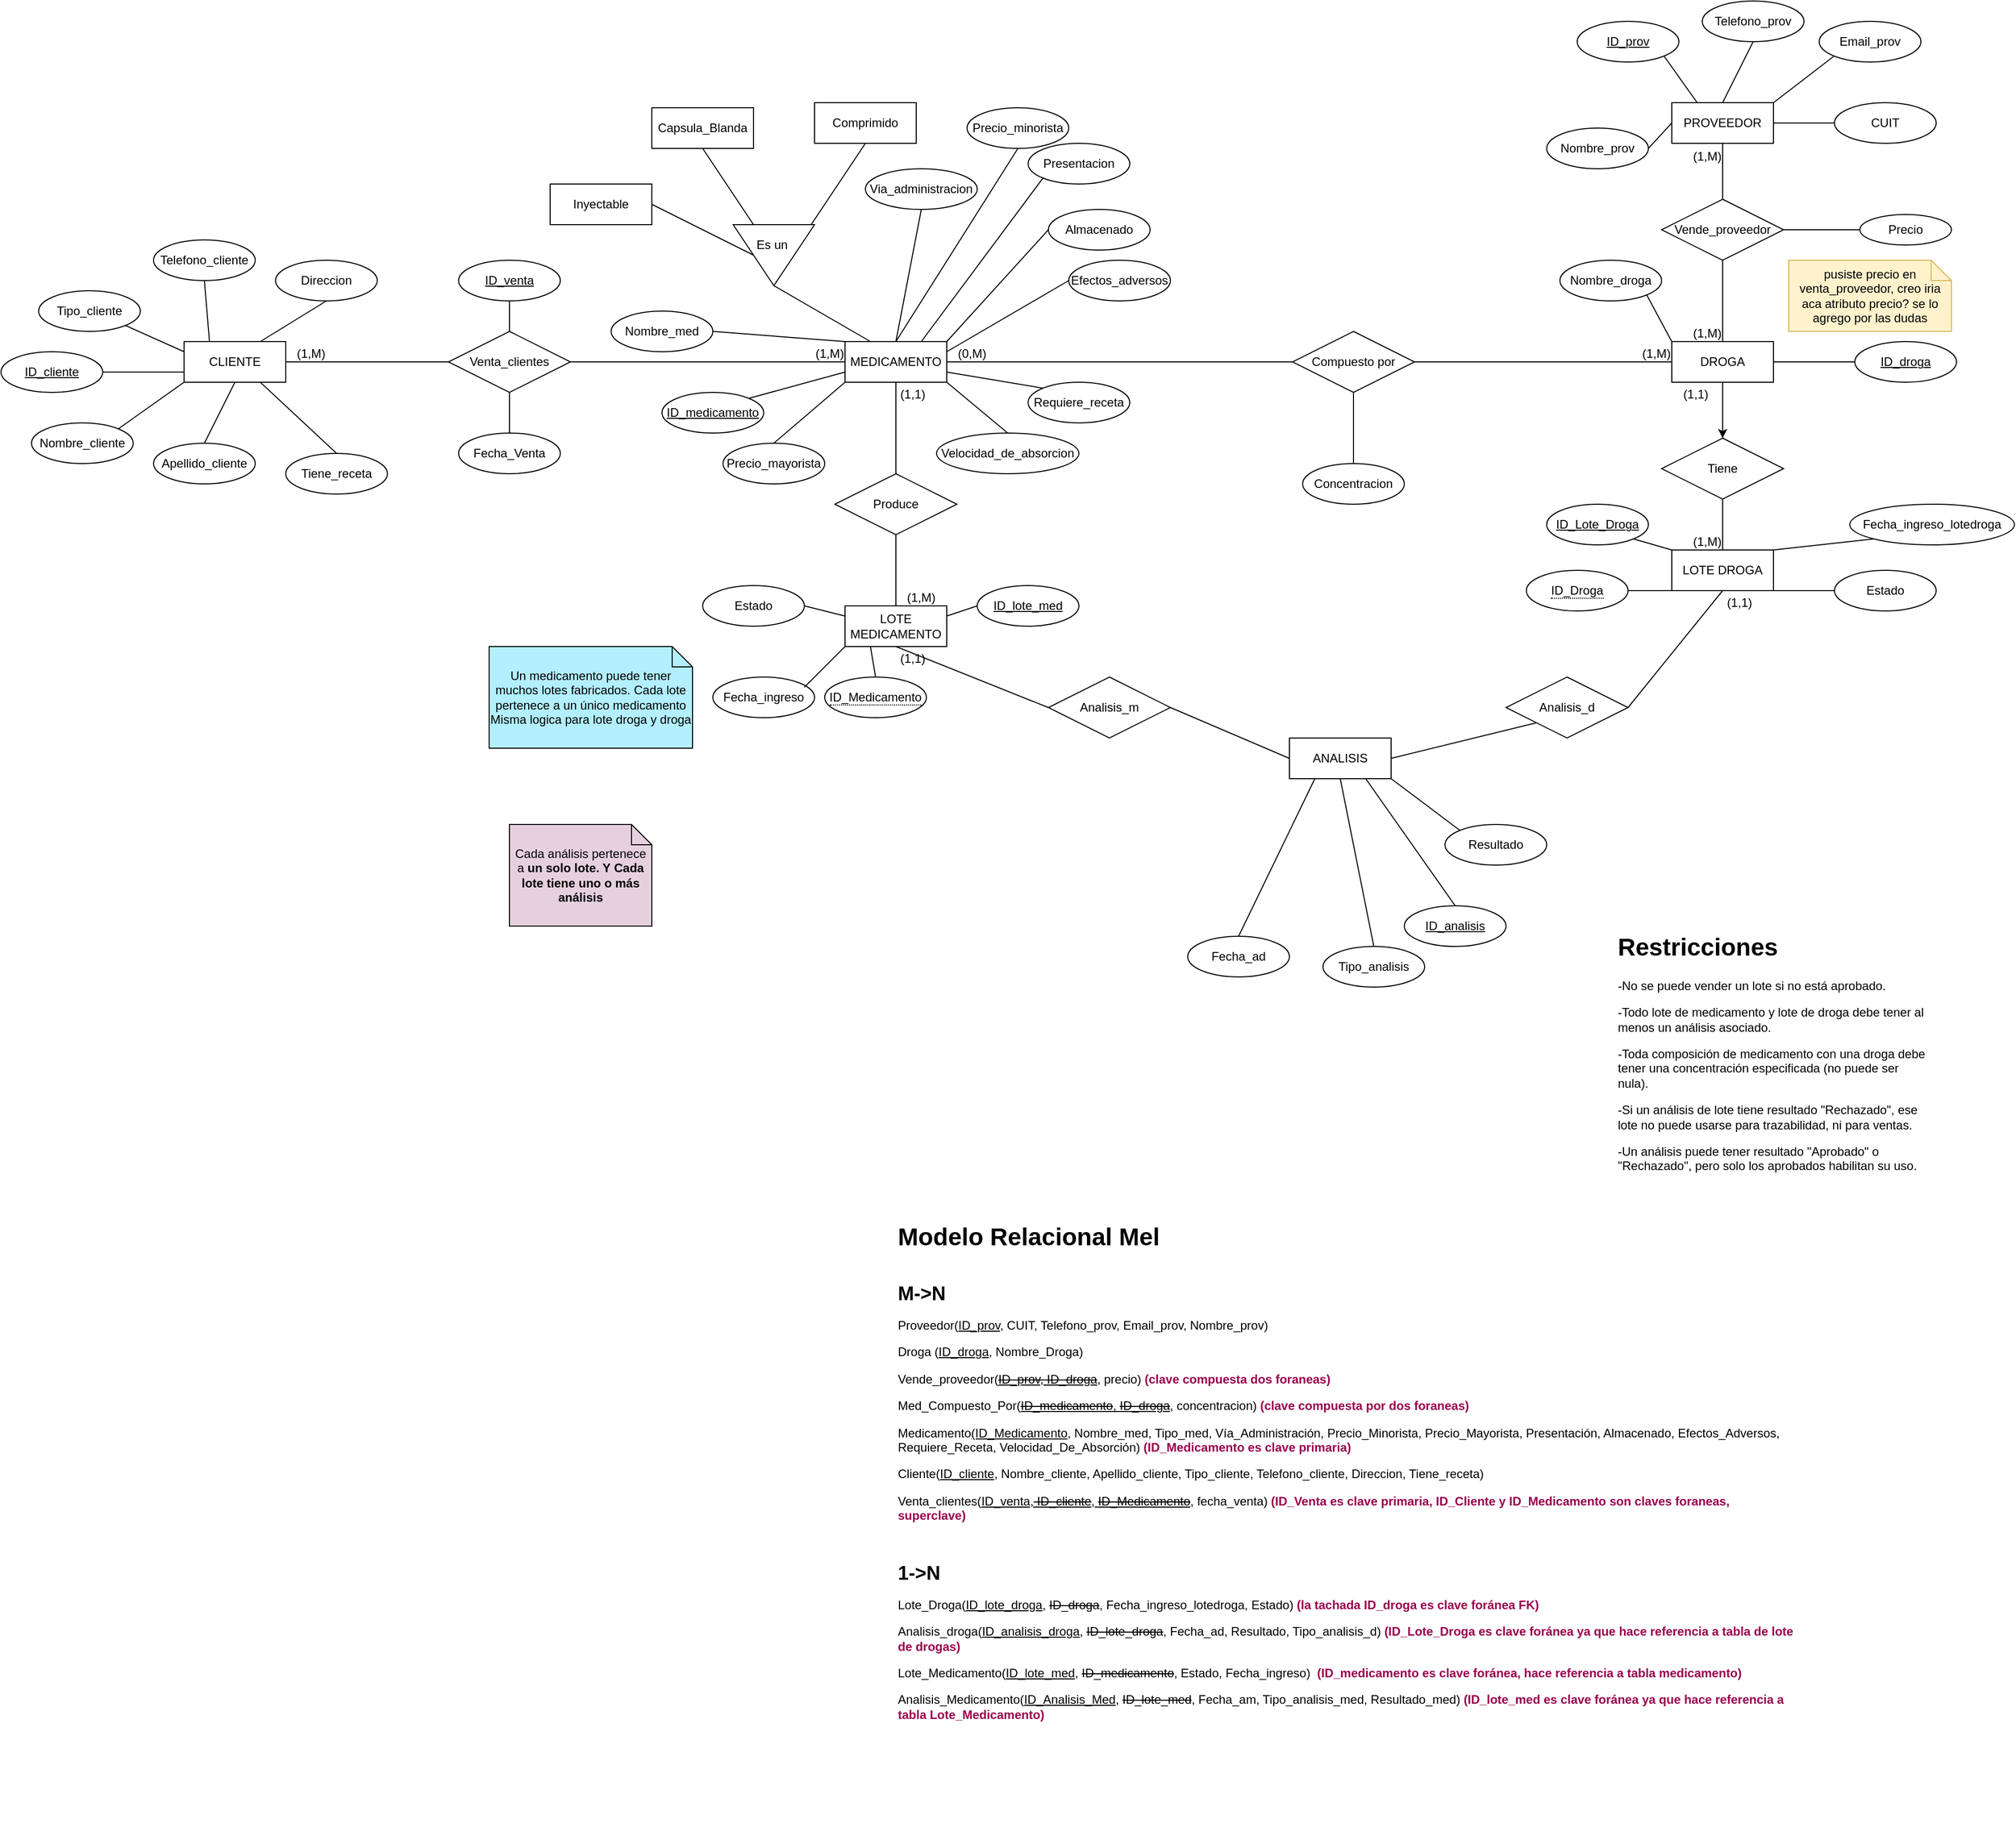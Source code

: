 <mxfile version="26.2.14">
  <diagram name="Página-1" id="_7hjYO3Eg4ipRepWvSzz">
    <mxGraphModel dx="1699" dy="1600" grid="1" gridSize="10" guides="1" tooltips="1" connect="1" arrows="1" fold="1" page="1" pageScale="1" pageWidth="827" pageHeight="1169" math="0" shadow="0">
      <root>
        <mxCell id="0" />
        <mxCell id="1" parent="0" />
        <mxCell id="qG-8T-zHR3JYp14bLmiY-1" value="MEDICAMENTO" style="whiteSpace=wrap;html=1;align=center;" parent="1" vertex="1">
          <mxGeometry x="290" y="140" width="100" height="40" as="geometry" />
        </mxCell>
        <mxCell id="qG-8T-zHR3JYp14bLmiY-2" value="Nombre_med" style="ellipse;whiteSpace=wrap;html=1;align=center;" parent="1" vertex="1">
          <mxGeometry x="60" y="110" width="100" height="40" as="geometry" />
        </mxCell>
        <mxCell id="qG-8T-zHR3JYp14bLmiY-3" value="ID_medicamento" style="ellipse;whiteSpace=wrap;html=1;align=center;fontStyle=4;" parent="1" vertex="1">
          <mxGeometry x="110" y="190" width="100" height="40" as="geometry" />
        </mxCell>
        <mxCell id="qG-8T-zHR3JYp14bLmiY-6" value="" style="endArrow=none;html=1;rounded=0;exitX=1;exitY=0.5;exitDx=0;exitDy=0;entryX=0;entryY=0;entryDx=0;entryDy=0;" parent="1" source="qG-8T-zHR3JYp14bLmiY-2" target="qG-8T-zHR3JYp14bLmiY-1" edge="1">
          <mxGeometry relative="1" as="geometry">
            <mxPoint x="330" y="220" as="sourcePoint" />
            <mxPoint x="490" y="220" as="targetPoint" />
          </mxGeometry>
        </mxCell>
        <mxCell id="qG-8T-zHR3JYp14bLmiY-7" value="" style="endArrow=none;html=1;rounded=0;exitX=1;exitY=0;exitDx=0;exitDy=0;entryX=0;entryY=0.75;entryDx=0;entryDy=0;" parent="1" source="qG-8T-zHR3JYp14bLmiY-3" target="qG-8T-zHR3JYp14bLmiY-1" edge="1">
          <mxGeometry relative="1" as="geometry">
            <mxPoint x="330" y="220" as="sourcePoint" />
            <mxPoint x="490" y="220" as="targetPoint" />
          </mxGeometry>
        </mxCell>
        <mxCell id="qG-8T-zHR3JYp14bLmiY-8" value="Via_administracion" style="ellipse;whiteSpace=wrap;html=1;align=center;" parent="1" vertex="1">
          <mxGeometry x="310" y="-30" width="110" height="40" as="geometry" />
        </mxCell>
        <mxCell id="qG-8T-zHR3JYp14bLmiY-9" value="" style="endArrow=none;html=1;rounded=0;exitX=0.5;exitY=1;exitDx=0;exitDy=0;entryX=0.5;entryY=0;entryDx=0;entryDy=0;" parent="1" source="qG-8T-zHR3JYp14bLmiY-8" target="qG-8T-zHR3JYp14bLmiY-1" edge="1">
          <mxGeometry relative="1" as="geometry">
            <mxPoint x="330" y="220" as="sourcePoint" />
            <mxPoint x="490" y="220" as="targetPoint" />
          </mxGeometry>
        </mxCell>
        <mxCell id="qG-8T-zHR3JYp14bLmiY-11" value="Precio_minorista" style="ellipse;whiteSpace=wrap;html=1;align=center;" parent="1" vertex="1">
          <mxGeometry x="410" y="-90" width="100" height="40" as="geometry" />
        </mxCell>
        <mxCell id="qG-8T-zHR3JYp14bLmiY-12" value="Precio_mayorista" style="ellipse;whiteSpace=wrap;html=1;align=center;" parent="1" vertex="1">
          <mxGeometry x="170" y="240" width="100" height="40" as="geometry" />
        </mxCell>
        <mxCell id="qG-8T-zHR3JYp14bLmiY-13" value="" style="endArrow=none;html=1;rounded=0;exitX=0.5;exitY=0;exitDx=0;exitDy=0;entryX=0;entryY=1;entryDx=0;entryDy=0;" parent="1" source="qG-8T-zHR3JYp14bLmiY-12" target="qG-8T-zHR3JYp14bLmiY-1" edge="1">
          <mxGeometry relative="1" as="geometry">
            <mxPoint x="330" y="220" as="sourcePoint" />
            <mxPoint x="490" y="220" as="targetPoint" />
          </mxGeometry>
        </mxCell>
        <mxCell id="qG-8T-zHR3JYp14bLmiY-14" value="Velocidad_de_absorcion" style="ellipse;whiteSpace=wrap;html=1;align=center;" parent="1" vertex="1">
          <mxGeometry x="380" y="230" width="140" height="40" as="geometry" />
        </mxCell>
        <mxCell id="qG-8T-zHR3JYp14bLmiY-15" value="" style="endArrow=none;html=1;rounded=0;exitX=1;exitY=1;exitDx=0;exitDy=0;entryX=0.5;entryY=0;entryDx=0;entryDy=0;" parent="1" source="qG-8T-zHR3JYp14bLmiY-1" target="qG-8T-zHR3JYp14bLmiY-14" edge="1">
          <mxGeometry relative="1" as="geometry">
            <mxPoint x="330" y="220" as="sourcePoint" />
            <mxPoint x="490" y="220" as="targetPoint" />
          </mxGeometry>
        </mxCell>
        <mxCell id="qG-8T-zHR3JYp14bLmiY-16" value="Requiere_receta" style="ellipse;whiteSpace=wrap;html=1;align=center;" parent="1" vertex="1">
          <mxGeometry x="470" y="180" width="100" height="40" as="geometry" />
        </mxCell>
        <mxCell id="qG-8T-zHR3JYp14bLmiY-17" value="" style="endArrow=none;html=1;rounded=0;exitX=0.5;exitY=1;exitDx=0;exitDy=0;entryX=0.5;entryY=0;entryDx=0;entryDy=0;" parent="1" source="qG-8T-zHR3JYp14bLmiY-11" target="qG-8T-zHR3JYp14bLmiY-1" edge="1">
          <mxGeometry relative="1" as="geometry">
            <mxPoint x="330" y="220" as="sourcePoint" />
            <mxPoint x="490" y="220" as="targetPoint" />
          </mxGeometry>
        </mxCell>
        <mxCell id="qG-8T-zHR3JYp14bLmiY-18" value="" style="endArrow=none;html=1;rounded=0;exitX=1;exitY=0.75;exitDx=0;exitDy=0;entryX=0;entryY=0;entryDx=0;entryDy=0;" parent="1" source="qG-8T-zHR3JYp14bLmiY-1" target="qG-8T-zHR3JYp14bLmiY-16" edge="1">
          <mxGeometry relative="1" as="geometry">
            <mxPoint x="330" y="220" as="sourcePoint" />
            <mxPoint x="490" y="220" as="targetPoint" />
          </mxGeometry>
        </mxCell>
        <mxCell id="qG-8T-zHR3JYp14bLmiY-19" value="Presentacion" style="ellipse;whiteSpace=wrap;html=1;align=center;" parent="1" vertex="1">
          <mxGeometry x="470" y="-55" width="100" height="40" as="geometry" />
        </mxCell>
        <mxCell id="qG-8T-zHR3JYp14bLmiY-20" value="Almacenado" style="ellipse;whiteSpace=wrap;html=1;align=center;" parent="1" vertex="1">
          <mxGeometry x="490" y="10" width="100" height="40" as="geometry" />
        </mxCell>
        <mxCell id="qG-8T-zHR3JYp14bLmiY-21" value="Efectos_adversos" style="ellipse;whiteSpace=wrap;html=1;align=center;" parent="1" vertex="1">
          <mxGeometry x="510" y="60" width="100" height="40" as="geometry" />
        </mxCell>
        <mxCell id="qG-8T-zHR3JYp14bLmiY-22" value="" style="endArrow=none;html=1;rounded=0;exitX=0.75;exitY=0;exitDx=0;exitDy=0;entryX=0;entryY=1;entryDx=0;entryDy=0;" parent="1" source="qG-8T-zHR3JYp14bLmiY-1" target="qG-8T-zHR3JYp14bLmiY-19" edge="1">
          <mxGeometry relative="1" as="geometry">
            <mxPoint x="330" y="220" as="sourcePoint" />
            <mxPoint x="490" y="220" as="targetPoint" />
          </mxGeometry>
        </mxCell>
        <mxCell id="qG-8T-zHR3JYp14bLmiY-23" value="" style="endArrow=none;html=1;rounded=0;exitX=1;exitY=0;exitDx=0;exitDy=0;entryX=0;entryY=0.5;entryDx=0;entryDy=0;" parent="1" source="qG-8T-zHR3JYp14bLmiY-1" target="qG-8T-zHR3JYp14bLmiY-20" edge="1">
          <mxGeometry relative="1" as="geometry">
            <mxPoint x="330" y="220" as="sourcePoint" />
            <mxPoint x="490" y="220" as="targetPoint" />
          </mxGeometry>
        </mxCell>
        <mxCell id="qG-8T-zHR3JYp14bLmiY-24" value="" style="endArrow=none;html=1;rounded=0;entryX=0;entryY=0.5;entryDx=0;entryDy=0;exitX=1;exitY=0.25;exitDx=0;exitDy=0;" parent="1" source="qG-8T-zHR3JYp14bLmiY-1" target="qG-8T-zHR3JYp14bLmiY-21" edge="1">
          <mxGeometry relative="1" as="geometry">
            <mxPoint x="400" y="150" as="sourcePoint" />
            <mxPoint x="490" y="220" as="targetPoint" />
          </mxGeometry>
        </mxCell>
        <mxCell id="nV-EVM0h0ufY6XWzIWm7-6" value="" style="edgeStyle=orthogonalEdgeStyle;rounded=0;orthogonalLoop=1;jettySize=auto;html=1;" parent="1" source="qG-8T-zHR3JYp14bLmiY-25" target="hQHhv29obX2Jll2vHx8n-9" edge="1">
          <mxGeometry relative="1" as="geometry" />
        </mxCell>
        <mxCell id="qG-8T-zHR3JYp14bLmiY-25" value="DROGA" style="whiteSpace=wrap;html=1;align=center;" parent="1" vertex="1">
          <mxGeometry x="1103" y="140" width="100" height="40" as="geometry" />
        </mxCell>
        <mxCell id="qG-8T-zHR3JYp14bLmiY-26" value="ID_droga" style="ellipse;whiteSpace=wrap;html=1;align=center;fontStyle=4;" parent="1" vertex="1">
          <mxGeometry x="1283" y="140" width="100" height="40" as="geometry" />
        </mxCell>
        <mxCell id="qG-8T-zHR3JYp14bLmiY-27" value="" style="endArrow=none;html=1;rounded=0;exitX=0;exitY=0.5;exitDx=0;exitDy=0;entryX=1;entryY=0.5;entryDx=0;entryDy=0;" parent="1" source="qG-8T-zHR3JYp14bLmiY-26" target="qG-8T-zHR3JYp14bLmiY-25" edge="1">
          <mxGeometry relative="1" as="geometry">
            <mxPoint x="943" y="225" as="sourcePoint" />
            <mxPoint x="1103" y="225" as="targetPoint" />
          </mxGeometry>
        </mxCell>
        <mxCell id="qG-8T-zHR3JYp14bLmiY-28" value="Nombre_droga" style="ellipse;whiteSpace=wrap;html=1;align=center;" parent="1" vertex="1">
          <mxGeometry x="993" y="60" width="100" height="40" as="geometry" />
        </mxCell>
        <mxCell id="qG-8T-zHR3JYp14bLmiY-29" value="" style="endArrow=none;html=1;rounded=0;exitX=1;exitY=1;exitDx=0;exitDy=0;entryX=0;entryY=0;entryDx=0;entryDy=0;" parent="1" source="qG-8T-zHR3JYp14bLmiY-28" target="qG-8T-zHR3JYp14bLmiY-25" edge="1">
          <mxGeometry relative="1" as="geometry">
            <mxPoint x="943" y="225" as="sourcePoint" />
            <mxPoint x="1103" y="225" as="targetPoint" />
          </mxGeometry>
        </mxCell>
        <mxCell id="qG-8T-zHR3JYp14bLmiY-37" value="LOTE DROGA" style="whiteSpace=wrap;html=1;align=center;" parent="1" vertex="1">
          <mxGeometry x="1103" y="345" width="100" height="40" as="geometry" />
        </mxCell>
        <mxCell id="qG-8T-zHR3JYp14bLmiY-38" value="ID_Lote_Droga" style="ellipse;whiteSpace=wrap;html=1;align=center;fontStyle=4;" parent="1" vertex="1">
          <mxGeometry x="980" y="300" width="100" height="40" as="geometry" />
        </mxCell>
        <mxCell id="qG-8T-zHR3JYp14bLmiY-40" value="Estado" style="ellipse;whiteSpace=wrap;html=1;align=center;" parent="1" vertex="1">
          <mxGeometry x="1263" y="365" width="100" height="40" as="geometry" />
        </mxCell>
        <mxCell id="qG-8T-zHR3JYp14bLmiY-41" value="Fecha_ingreso_lotedroga" style="ellipse;whiteSpace=wrap;html=1;align=center;" parent="1" vertex="1">
          <mxGeometry x="1278" y="300" width="162" height="40" as="geometry" />
        </mxCell>
        <mxCell id="qG-8T-zHR3JYp14bLmiY-42" value="" style="endArrow=none;html=1;rounded=0;exitX=0;exitY=0.5;exitDx=0;exitDy=0;entryX=1;entryY=1;entryDx=0;entryDy=0;" parent="1" source="qG-8T-zHR3JYp14bLmiY-40" target="qG-8T-zHR3JYp14bLmiY-37" edge="1">
          <mxGeometry relative="1" as="geometry">
            <mxPoint x="943" y="325" as="sourcePoint" />
            <mxPoint x="1210" y="370" as="targetPoint" />
          </mxGeometry>
        </mxCell>
        <mxCell id="qG-8T-zHR3JYp14bLmiY-43" value="" style="endArrow=none;html=1;rounded=0;exitX=1;exitY=0.5;exitDx=0;exitDy=0;entryX=0;entryY=1;entryDx=0;entryDy=0;" parent="1" target="qG-8T-zHR3JYp14bLmiY-37" edge="1">
          <mxGeometry relative="1" as="geometry">
            <mxPoint x="1060" y="385" as="sourcePoint" />
            <mxPoint x="1040" y="360" as="targetPoint" />
          </mxGeometry>
        </mxCell>
        <mxCell id="qG-8T-zHR3JYp14bLmiY-44" value="" style="endArrow=none;html=1;rounded=0;exitX=1;exitY=1;exitDx=0;exitDy=0;entryX=0;entryY=0;entryDx=0;entryDy=0;" parent="1" source="qG-8T-zHR3JYp14bLmiY-38" target="qG-8T-zHR3JYp14bLmiY-37" edge="1">
          <mxGeometry relative="1" as="geometry">
            <mxPoint x="943" y="325" as="sourcePoint" />
            <mxPoint x="1103" y="325" as="targetPoint" />
          </mxGeometry>
        </mxCell>
        <mxCell id="qG-8T-zHR3JYp14bLmiY-45" value="" style="endArrow=none;html=1;rounded=0;exitX=0;exitY=1;exitDx=0;exitDy=0;entryX=1;entryY=0;entryDx=0;entryDy=0;" parent="1" source="qG-8T-zHR3JYp14bLmiY-41" target="qG-8T-zHR3JYp14bLmiY-37" edge="1">
          <mxGeometry relative="1" as="geometry">
            <mxPoint x="943" y="325" as="sourcePoint" />
            <mxPoint x="1103" y="325" as="targetPoint" />
          </mxGeometry>
        </mxCell>
        <mxCell id="qG-8T-zHR3JYp14bLmiY-47" value="Resultado" style="ellipse;whiteSpace=wrap;html=1;align=center;" parent="1" vertex="1">
          <mxGeometry x="880" y="615" width="100" height="40" as="geometry" />
        </mxCell>
        <mxCell id="hQHhv29obX2Jll2vHx8n-2" value="" style="endArrow=none;html=1;rounded=0;exitX=0;exitY=0;exitDx=0;exitDy=0;entryX=1;entryY=1;entryDx=0;entryDy=0;" parent="1" source="qG-8T-zHR3JYp14bLmiY-47" target="zYYeMn6qNPkKF0j6XICj-9" edge="1">
          <mxGeometry relative="1" as="geometry">
            <mxPoint x="723" y="425" as="sourcePoint" />
            <mxPoint x="883" y="425" as="targetPoint" />
          </mxGeometry>
        </mxCell>
        <mxCell id="hQHhv29obX2Jll2vHx8n-3" value="Compuesto por" style="shape=rhombus;perimeter=rhombusPerimeter;whiteSpace=wrap;html=1;align=center;" parent="1" vertex="1">
          <mxGeometry x="730" y="130" width="120" height="60" as="geometry" />
        </mxCell>
        <mxCell id="hQHhv29obX2Jll2vHx8n-4" value="" style="endArrow=none;html=1;rounded=0;entryX=1;entryY=0.5;entryDx=0;entryDy=0;exitX=0;exitY=0.5;exitDx=0;exitDy=0;" parent="1" source="hQHhv29obX2Jll2vHx8n-3" target="qG-8T-zHR3JYp14bLmiY-1" edge="1">
          <mxGeometry relative="1" as="geometry">
            <mxPoint x="730" y="130" as="sourcePoint" />
            <mxPoint x="890" y="130" as="targetPoint" />
          </mxGeometry>
        </mxCell>
        <mxCell id="hQHhv29obX2Jll2vHx8n-5" value="(0,M)" style="resizable=0;html=1;whiteSpace=wrap;align=right;verticalAlign=bottom;" parent="hQHhv29obX2Jll2vHx8n-4" connectable="0" vertex="1">
          <mxGeometry x="1" relative="1" as="geometry">
            <mxPoint x="40" as="offset" />
          </mxGeometry>
        </mxCell>
        <mxCell id="hQHhv29obX2Jll2vHx8n-7" value="" style="endArrow=none;html=1;rounded=0;entryX=0;entryY=0.5;entryDx=0;entryDy=0;exitX=1;exitY=0.5;exitDx=0;exitDy=0;" parent="1" source="hQHhv29obX2Jll2vHx8n-3" target="qG-8T-zHR3JYp14bLmiY-25" edge="1">
          <mxGeometry relative="1" as="geometry">
            <mxPoint x="600" y="140" as="sourcePoint" />
            <mxPoint x="760" y="140" as="targetPoint" />
          </mxGeometry>
        </mxCell>
        <mxCell id="hQHhv29obX2Jll2vHx8n-8" value="(1,M)" style="resizable=0;html=1;whiteSpace=wrap;align=right;verticalAlign=bottom;" parent="hQHhv29obX2Jll2vHx8n-7" connectable="0" vertex="1">
          <mxGeometry x="1" relative="1" as="geometry">
            <mxPoint as="offset" />
          </mxGeometry>
        </mxCell>
        <mxCell id="hQHhv29obX2Jll2vHx8n-9" value="Tiene" style="shape=rhombus;perimeter=rhombusPerimeter;whiteSpace=wrap;html=1;align=center;" parent="1" vertex="1">
          <mxGeometry x="1093" y="235" width="120" height="60" as="geometry" />
        </mxCell>
        <mxCell id="hQHhv29obX2Jll2vHx8n-10" value="Produce" style="shape=rhombus;perimeter=rhombusPerimeter;whiteSpace=wrap;html=1;align=center;" parent="1" vertex="1">
          <mxGeometry x="280" y="270" width="120" height="60" as="geometry" />
        </mxCell>
        <mxCell id="hQHhv29obX2Jll2vHx8n-11" value="LOTE MEDICAMENTO" style="whiteSpace=wrap;html=1;align=center;" parent="1" vertex="1">
          <mxGeometry x="290" y="400" width="100" height="40" as="geometry" />
        </mxCell>
        <mxCell id="hQHhv29obX2Jll2vHx8n-12" value="" style="endArrow=none;html=1;rounded=0;entryX=0.5;entryY=0;entryDx=0;entryDy=0;exitX=0.5;exitY=1;exitDx=0;exitDy=0;" parent="1" source="hQHhv29obX2Jll2vHx8n-9" target="qG-8T-zHR3JYp14bLmiY-37" edge="1">
          <mxGeometry relative="1" as="geometry">
            <mxPoint x="683" y="355" as="sourcePoint" />
            <mxPoint x="843" y="355" as="targetPoint" />
          </mxGeometry>
        </mxCell>
        <mxCell id="hQHhv29obX2Jll2vHx8n-13" value="(1,M)" style="resizable=0;html=1;whiteSpace=wrap;align=right;verticalAlign=bottom;" parent="hQHhv29obX2Jll2vHx8n-12" connectable="0" vertex="1">
          <mxGeometry x="1" relative="1" as="geometry" />
        </mxCell>
        <mxCell id="hQHhv29obX2Jll2vHx8n-14" value="" style="endArrow=none;html=1;rounded=0;entryX=0.5;entryY=1;entryDx=0;entryDy=0;exitX=0.5;exitY=0;exitDx=0;exitDy=0;" parent="1" source="hQHhv29obX2Jll2vHx8n-9" target="qG-8T-zHR3JYp14bLmiY-25" edge="1">
          <mxGeometry relative="1" as="geometry">
            <mxPoint x="683" y="355" as="sourcePoint" />
            <mxPoint x="843" y="355" as="targetPoint" />
          </mxGeometry>
        </mxCell>
        <mxCell id="hQHhv29obX2Jll2vHx8n-15" value="(1,1)" style="resizable=0;html=1;whiteSpace=wrap;align=right;verticalAlign=bottom;" parent="hQHhv29obX2Jll2vHx8n-14" connectable="0" vertex="1">
          <mxGeometry x="1" relative="1" as="geometry">
            <mxPoint x="-13" y="20" as="offset" />
          </mxGeometry>
        </mxCell>
        <mxCell id="hQHhv29obX2Jll2vHx8n-17" value="" style="endArrow=none;html=1;rounded=0;exitX=0.5;exitY=0;exitDx=0;exitDy=0;entryX=0.5;entryY=1;entryDx=0;entryDy=0;" parent="1" source="hQHhv29obX2Jll2vHx8n-10" target="qG-8T-zHR3JYp14bLmiY-1" edge="1">
          <mxGeometry relative="1" as="geometry">
            <mxPoint x="270" y="180" as="sourcePoint" />
            <mxPoint x="340" y="200" as="targetPoint" />
          </mxGeometry>
        </mxCell>
        <mxCell id="hQHhv29obX2Jll2vHx8n-21" value="" style="endArrow=none;html=1;rounded=0;entryX=0.5;entryY=0;entryDx=0;entryDy=0;exitX=0.5;exitY=1;exitDx=0;exitDy=0;" parent="1" source="hQHhv29obX2Jll2vHx8n-10" target="hQHhv29obX2Jll2vHx8n-11" edge="1">
          <mxGeometry relative="1" as="geometry">
            <mxPoint x="270" y="370" as="sourcePoint" />
            <mxPoint x="430" y="370" as="targetPoint" />
          </mxGeometry>
        </mxCell>
        <mxCell id="hQHhv29obX2Jll2vHx8n-24" value="" style="endArrow=none;html=1;rounded=0;entryX=1;entryY=0.5;entryDx=0;entryDy=0;exitX=0.5;exitY=1;exitDx=0;exitDy=0;" parent="1" source="qG-8T-zHR3JYp14bLmiY-37" target="zYYeMn6qNPkKF0j6XICj-15" edge="1">
          <mxGeometry relative="1" as="geometry">
            <mxPoint x="1153" y="485" as="sourcePoint" />
            <mxPoint x="1193" y="545" as="targetPoint" />
          </mxGeometry>
        </mxCell>
        <mxCell id="hQHhv29obX2Jll2vHx8n-33" value="" style="endArrow=none;html=1;rounded=0;entryX=0.5;entryY=1;entryDx=0;entryDy=0;exitX=0;exitY=0.5;exitDx=0;exitDy=0;" parent="1" source="zYYeMn6qNPkKF0j6XICj-13" target="hQHhv29obX2Jll2vHx8n-11" edge="1">
          <mxGeometry relative="1" as="geometry">
            <mxPoint x="340" y="420" as="sourcePoint" />
            <mxPoint x="570" y="460" as="targetPoint" />
          </mxGeometry>
        </mxCell>
        <mxCell id="hQHhv29obX2Jll2vHx8n-46" value="Fecha_ad" style="ellipse;whiteSpace=wrap;html=1;align=center;" parent="1" vertex="1">
          <mxGeometry x="627" y="725" width="100" height="40" as="geometry" />
        </mxCell>
        <mxCell id="hQHhv29obX2Jll2vHx8n-47" value="Tipo_analisis" style="ellipse;whiteSpace=wrap;html=1;align=center;" parent="1" vertex="1">
          <mxGeometry x="760" y="735" width="100" height="40" as="geometry" />
        </mxCell>
        <mxCell id="hQHhv29obX2Jll2vHx8n-48" value="" style="endArrow=none;html=1;rounded=0;exitX=0.5;exitY=0;exitDx=0;exitDy=0;entryX=0.25;entryY=1;entryDx=0;entryDy=0;" parent="1" source="hQHhv29obX2Jll2vHx8n-46" target="zYYeMn6qNPkKF0j6XICj-9" edge="1">
          <mxGeometry relative="1" as="geometry">
            <mxPoint x="803" y="475" as="sourcePoint" />
            <mxPoint x="963" y="475" as="targetPoint" />
          </mxGeometry>
        </mxCell>
        <mxCell id="hQHhv29obX2Jll2vHx8n-49" value="" style="endArrow=none;html=1;rounded=0;entryX=0.5;entryY=0;entryDx=0;entryDy=0;exitX=0.5;exitY=1;exitDx=0;exitDy=0;" parent="1" source="zYYeMn6qNPkKF0j6XICj-9" target="hQHhv29obX2Jll2vHx8n-47" edge="1">
          <mxGeometry relative="1" as="geometry">
            <mxPoint x="803" y="475" as="sourcePoint" />
            <mxPoint x="963" y="475" as="targetPoint" />
          </mxGeometry>
        </mxCell>
        <mxCell id="hQHhv29obX2Jll2vHx8n-51" value="Un medicamento puede tener muchos lotes fabricados. Cada lote pertenece a un único medicamento&lt;div&gt;Misma logica para lote droga y droga&lt;/div&gt;" style="shape=note;size=20;whiteSpace=wrap;html=1;fillColor=#B2EFFF;" parent="1" vertex="1">
          <mxGeometry x="-60" y="440" width="200" height="100" as="geometry" />
        </mxCell>
        <mxCell id="hQHhv29obX2Jll2vHx8n-52" value="Cada análisis pertenece a &lt;strong data-end=&quot;1335&quot; data-start=&quot;1319&quot;&gt;un solo lote. Y&amp;nbsp;Cada lote tiene uno o más análisis&lt;/strong&gt;" style="shape=note;size=20;whiteSpace=wrap;html=1;fillColor=#E6D0DE;" parent="1" vertex="1">
          <mxGeometry x="-40" y="615" width="140" height="100" as="geometry" />
        </mxCell>
        <mxCell id="hQHhv29obX2Jll2vHx8n-53" value="Concentracion" style="ellipse;whiteSpace=wrap;html=1;align=center;" parent="1" vertex="1">
          <mxGeometry x="740" y="260" width="100" height="40" as="geometry" />
        </mxCell>
        <mxCell id="hQHhv29obX2Jll2vHx8n-54" value="" style="endArrow=none;html=1;rounded=0;exitX=0.5;exitY=1;exitDx=0;exitDy=0;entryX=0.5;entryY=0;entryDx=0;entryDy=0;" parent="1" source="hQHhv29obX2Jll2vHx8n-3" target="hQHhv29obX2Jll2vHx8n-53" edge="1">
          <mxGeometry relative="1" as="geometry">
            <mxPoint x="570" y="100" as="sourcePoint" />
            <mxPoint x="730" y="100" as="targetPoint" />
          </mxGeometry>
        </mxCell>
        <mxCell id="hQHhv29obX2Jll2vHx8n-55" value="ID_analisis" style="ellipse;whiteSpace=wrap;html=1;align=center;fontStyle=4;" parent="1" vertex="1">
          <mxGeometry x="840" y="695" width="100" height="40" as="geometry" />
        </mxCell>
        <mxCell id="hQHhv29obX2Jll2vHx8n-56" value="" style="endArrow=none;html=1;rounded=0;exitX=0.5;exitY=0;exitDx=0;exitDy=0;entryX=0.75;entryY=1;entryDx=0;entryDy=0;" parent="1" source="hQHhv29obX2Jll2vHx8n-55" target="zYYeMn6qNPkKF0j6XICj-9" edge="1">
          <mxGeometry relative="1" as="geometry">
            <mxPoint x="803" y="475" as="sourcePoint" />
            <mxPoint x="963" y="475" as="targetPoint" />
          </mxGeometry>
        </mxCell>
        <mxCell id="hQHhv29obX2Jll2vHx8n-65" value="&lt;h1 style=&quot;margin-top: 0px;&quot;&gt;Restricciones&lt;/h1&gt;&lt;p&gt;-No se puede vender un lote si no está aprobado.&lt;/p&gt;&lt;p&gt;-Todo lote de medicamento y lote de droga debe tener al menos un análisis asociado.&lt;/p&gt;&lt;p&gt;-Toda composición de medicamento con una droga debe tener una concentración especificada (no puede ser nula).&lt;/p&gt;&lt;p&gt;-Si un análisis de lote tiene resultado &quot;Rechazado&quot;, ese lote no puede usarse para trazabilidad, ni para ventas.&lt;/p&gt;&lt;p&gt;-Un análisis puede tener resultado &quot;Aprobado&quot; o &quot;Rechazado&quot;, pero solo los aprobados habilitan su uso.&lt;/p&gt;" style="text;html=1;whiteSpace=wrap;overflow=hidden;rounded=0;" parent="1" vertex="1">
          <mxGeometry x="1048" y="715" width="310" height="240" as="geometry" />
        </mxCell>
        <mxCell id="_4_q6WIBSaUZ8HBPJDtG-1" value="PROVEEDOR" style="whiteSpace=wrap;html=1;align=center;" parent="1" vertex="1">
          <mxGeometry x="1103" y="-95" width="100" height="40" as="geometry" />
        </mxCell>
        <mxCell id="_4_q6WIBSaUZ8HBPJDtG-2" style="edgeStyle=orthogonalEdgeStyle;rounded=0;orthogonalLoop=1;jettySize=auto;html=1;exitX=0.5;exitY=1;exitDx=0;exitDy=0;" parent="1" source="qG-8T-zHR3JYp14bLmiY-28" target="qG-8T-zHR3JYp14bLmiY-28" edge="1">
          <mxGeometry relative="1" as="geometry" />
        </mxCell>
        <mxCell id="_4_q6WIBSaUZ8HBPJDtG-3" value="Vende_proveedor" style="shape=rhombus;perimeter=rhombusPerimeter;whiteSpace=wrap;html=1;align=center;" parent="1" vertex="1">
          <mxGeometry x="1093" width="120" height="60" as="geometry" />
        </mxCell>
        <mxCell id="_4_q6WIBSaUZ8HBPJDtG-4" value="" style="endArrow=none;html=1;rounded=0;entryX=0.5;entryY=1;entryDx=0;entryDy=0;exitX=0.5;exitY=0;exitDx=0;exitDy=0;" parent="1" source="_4_q6WIBSaUZ8HBPJDtG-3" target="_4_q6WIBSaUZ8HBPJDtG-1" edge="1">
          <mxGeometry relative="1" as="geometry">
            <mxPoint x="773" y="175" as="sourcePoint" />
            <mxPoint x="933" y="175" as="targetPoint" />
          </mxGeometry>
        </mxCell>
        <mxCell id="_4_q6WIBSaUZ8HBPJDtG-5" value="(1,M)" style="resizable=0;html=1;whiteSpace=wrap;align=right;verticalAlign=bottom;" parent="_4_q6WIBSaUZ8HBPJDtG-4" connectable="0" vertex="1">
          <mxGeometry x="1" relative="1" as="geometry">
            <mxPoint y="21" as="offset" />
          </mxGeometry>
        </mxCell>
        <mxCell id="_4_q6WIBSaUZ8HBPJDtG-6" value="" style="endArrow=none;html=1;rounded=0;entryX=0.5;entryY=0;entryDx=0;entryDy=0;exitX=0.5;exitY=1;exitDx=0;exitDy=0;" parent="1" source="_4_q6WIBSaUZ8HBPJDtG-3" target="qG-8T-zHR3JYp14bLmiY-25" edge="1">
          <mxGeometry relative="1" as="geometry">
            <mxPoint x="803" y="145" as="sourcePoint" />
            <mxPoint x="963" y="145" as="targetPoint" />
          </mxGeometry>
        </mxCell>
        <mxCell id="_4_q6WIBSaUZ8HBPJDtG-7" value="(1,M)" style="resizable=0;html=1;whiteSpace=wrap;align=right;verticalAlign=bottom;" parent="_4_q6WIBSaUZ8HBPJDtG-6" connectable="0" vertex="1">
          <mxGeometry x="1" relative="1" as="geometry" />
        </mxCell>
        <mxCell id="_4_q6WIBSaUZ8HBPJDtG-9" value="Nombre_prov" style="ellipse;whiteSpace=wrap;html=1;align=center;" parent="1" vertex="1">
          <mxGeometry x="980" y="-70" width="100" height="40" as="geometry" />
        </mxCell>
        <mxCell id="_4_q6WIBSaUZ8HBPJDtG-10" value="ID_prov" style="ellipse;whiteSpace=wrap;html=1;align=center;fontStyle=4;" parent="1" vertex="1">
          <mxGeometry x="1010" y="-175" width="100" height="40" as="geometry" />
        </mxCell>
        <mxCell id="_4_q6WIBSaUZ8HBPJDtG-11" value="Telefono_prov" style="ellipse;whiteSpace=wrap;html=1;align=center;" parent="1" vertex="1">
          <mxGeometry x="1133" y="-195" width="100" height="40" as="geometry" />
        </mxCell>
        <mxCell id="_4_q6WIBSaUZ8HBPJDtG-12" value="Email_prov" style="ellipse;whiteSpace=wrap;html=1;align=center;" parent="1" vertex="1">
          <mxGeometry x="1248" y="-175" width="100" height="40" as="geometry" />
        </mxCell>
        <mxCell id="_4_q6WIBSaUZ8HBPJDtG-14" value="" style="endArrow=none;html=1;rounded=0;exitX=1;exitY=0.5;exitDx=0;exitDy=0;entryX=0;entryY=0.5;entryDx=0;entryDy=0;" parent="1" source="_4_q6WIBSaUZ8HBPJDtG-9" target="_4_q6WIBSaUZ8HBPJDtG-1" edge="1">
          <mxGeometry relative="1" as="geometry">
            <mxPoint x="803" y="25" as="sourcePoint" />
            <mxPoint x="963" y="25" as="targetPoint" />
          </mxGeometry>
        </mxCell>
        <mxCell id="_4_q6WIBSaUZ8HBPJDtG-17" value="" style="endArrow=none;html=1;rounded=0;exitX=1;exitY=1;exitDx=0;exitDy=0;entryX=0.25;entryY=0;entryDx=0;entryDy=0;" parent="1" source="_4_q6WIBSaUZ8HBPJDtG-10" target="_4_q6WIBSaUZ8HBPJDtG-1" edge="1">
          <mxGeometry relative="1" as="geometry">
            <mxPoint x="863" y="-15" as="sourcePoint" />
            <mxPoint x="1023" y="-15" as="targetPoint" />
          </mxGeometry>
        </mxCell>
        <mxCell id="_4_q6WIBSaUZ8HBPJDtG-18" value="" style="endArrow=none;html=1;rounded=0;exitX=0.5;exitY=1;exitDx=0;exitDy=0;entryX=0.5;entryY=0;entryDx=0;entryDy=0;" parent="1" source="_4_q6WIBSaUZ8HBPJDtG-11" target="_4_q6WIBSaUZ8HBPJDtG-1" edge="1">
          <mxGeometry relative="1" as="geometry">
            <mxPoint x="863" y="-15" as="sourcePoint" />
            <mxPoint x="1023" y="-15" as="targetPoint" />
          </mxGeometry>
        </mxCell>
        <mxCell id="_4_q6WIBSaUZ8HBPJDtG-19" value="" style="endArrow=none;html=1;rounded=0;entryX=0;entryY=1;entryDx=0;entryDy=0;exitX=1;exitY=0;exitDx=0;exitDy=0;" parent="1" source="_4_q6WIBSaUZ8HBPJDtG-1" target="_4_q6WIBSaUZ8HBPJDtG-12" edge="1">
          <mxGeometry relative="1" as="geometry">
            <mxPoint x="863" y="-15" as="sourcePoint" />
            <mxPoint x="1023" y="-15" as="targetPoint" />
          </mxGeometry>
        </mxCell>
        <mxCell id="_4_q6WIBSaUZ8HBPJDtG-21" value="Venta_clientes" style="shape=rhombus;perimeter=rhombusPerimeter;whiteSpace=wrap;html=1;align=center;" parent="1" vertex="1">
          <mxGeometry x="-100" y="130" width="120" height="60" as="geometry" />
        </mxCell>
        <mxCell id="_4_q6WIBSaUZ8HBPJDtG-22" value="CLIENTE" style="whiteSpace=wrap;html=1;align=center;" parent="1" vertex="1">
          <mxGeometry x="-360" y="140" width="100" height="40" as="geometry" />
        </mxCell>
        <mxCell id="_4_q6WIBSaUZ8HBPJDtG-23" value="Nombre_cliente" style="ellipse;whiteSpace=wrap;html=1;align=center;" parent="1" vertex="1">
          <mxGeometry x="-510" y="220" width="100" height="40" as="geometry" />
        </mxCell>
        <mxCell id="_4_q6WIBSaUZ8HBPJDtG-24" value="Apellido_cliente" style="ellipse;whiteSpace=wrap;html=1;align=center;" parent="1" vertex="1">
          <mxGeometry x="-390" y="240" width="100" height="40" as="geometry" />
        </mxCell>
        <mxCell id="_4_q6WIBSaUZ8HBPJDtG-25" value="ID_cliente" style="ellipse;whiteSpace=wrap;html=1;align=center;fontStyle=4;" parent="1" vertex="1">
          <mxGeometry x="-540" y="150" width="100" height="40" as="geometry" />
        </mxCell>
        <mxCell id="_4_q6WIBSaUZ8HBPJDtG-26" value="Tipo_cliente" style="ellipse;whiteSpace=wrap;html=1;align=center;" parent="1" vertex="1">
          <mxGeometry x="-503" y="90" width="100" height="40" as="geometry" />
        </mxCell>
        <mxCell id="_4_q6WIBSaUZ8HBPJDtG-27" value="Telefono_cliente" style="ellipse;whiteSpace=wrap;html=1;align=center;" parent="1" vertex="1">
          <mxGeometry x="-390" y="40" width="100" height="40" as="geometry" />
        </mxCell>
        <mxCell id="_4_q6WIBSaUZ8HBPJDtG-28" value="Direccion" style="ellipse;whiteSpace=wrap;html=1;align=center;" parent="1" vertex="1">
          <mxGeometry x="-270" y="60" width="100" height="40" as="geometry" />
        </mxCell>
        <mxCell id="_4_q6WIBSaUZ8HBPJDtG-29" value="Tiene_receta" style="ellipse;whiteSpace=wrap;html=1;align=center;" parent="1" vertex="1">
          <mxGeometry x="-260" y="250" width="100" height="40" as="geometry" />
        </mxCell>
        <mxCell id="_4_q6WIBSaUZ8HBPJDtG-30" value="" style="endArrow=none;html=1;rounded=0;exitX=0.75;exitY=1;exitDx=0;exitDy=0;entryX=0.5;entryY=0;entryDx=0;entryDy=0;" parent="1" source="_4_q6WIBSaUZ8HBPJDtG-22" target="_4_q6WIBSaUZ8HBPJDtG-29" edge="1">
          <mxGeometry relative="1" as="geometry">
            <mxPoint x="-120" y="240" as="sourcePoint" />
            <mxPoint x="40" y="240" as="targetPoint" />
          </mxGeometry>
        </mxCell>
        <mxCell id="_4_q6WIBSaUZ8HBPJDtG-31" value="" style="endArrow=none;html=1;rounded=0;exitX=0.5;exitY=1;exitDx=0;exitDy=0;entryX=0.5;entryY=0;entryDx=0;entryDy=0;" parent="1" source="_4_q6WIBSaUZ8HBPJDtG-22" target="_4_q6WIBSaUZ8HBPJDtG-24" edge="1">
          <mxGeometry relative="1" as="geometry">
            <mxPoint x="-120" y="240" as="sourcePoint" />
            <mxPoint x="40" y="240" as="targetPoint" />
          </mxGeometry>
        </mxCell>
        <mxCell id="_4_q6WIBSaUZ8HBPJDtG-32" value="" style="endArrow=none;html=1;rounded=0;exitX=1;exitY=0;exitDx=0;exitDy=0;entryX=0;entryY=1;entryDx=0;entryDy=0;" parent="1" source="_4_q6WIBSaUZ8HBPJDtG-23" target="_4_q6WIBSaUZ8HBPJDtG-22" edge="1">
          <mxGeometry relative="1" as="geometry">
            <mxPoint x="-120" y="240" as="sourcePoint" />
            <mxPoint x="40" y="240" as="targetPoint" />
          </mxGeometry>
        </mxCell>
        <mxCell id="_4_q6WIBSaUZ8HBPJDtG-33" value="" style="endArrow=none;html=1;rounded=0;exitX=1;exitY=0.5;exitDx=0;exitDy=0;entryX=0;entryY=0.75;entryDx=0;entryDy=0;" parent="1" source="_4_q6WIBSaUZ8HBPJDtG-25" target="_4_q6WIBSaUZ8HBPJDtG-22" edge="1">
          <mxGeometry relative="1" as="geometry">
            <mxPoint x="-120" y="240" as="sourcePoint" />
            <mxPoint x="40" y="240" as="targetPoint" />
          </mxGeometry>
        </mxCell>
        <mxCell id="_4_q6WIBSaUZ8HBPJDtG-34" value="" style="endArrow=none;html=1;rounded=0;exitX=1;exitY=1;exitDx=0;exitDy=0;entryX=0;entryY=0.25;entryDx=0;entryDy=0;" parent="1" source="_4_q6WIBSaUZ8HBPJDtG-26" target="_4_q6WIBSaUZ8HBPJDtG-22" edge="1">
          <mxGeometry relative="1" as="geometry">
            <mxPoint x="-120" y="240" as="sourcePoint" />
            <mxPoint x="40" y="240" as="targetPoint" />
          </mxGeometry>
        </mxCell>
        <mxCell id="_4_q6WIBSaUZ8HBPJDtG-35" value="" style="endArrow=none;html=1;rounded=0;exitX=0.5;exitY=1;exitDx=0;exitDy=0;entryX=0.25;entryY=0;entryDx=0;entryDy=0;" parent="1" source="_4_q6WIBSaUZ8HBPJDtG-27" target="_4_q6WIBSaUZ8HBPJDtG-22" edge="1">
          <mxGeometry relative="1" as="geometry">
            <mxPoint x="-120" y="240" as="sourcePoint" />
            <mxPoint x="40" y="240" as="targetPoint" />
          </mxGeometry>
        </mxCell>
        <mxCell id="_4_q6WIBSaUZ8HBPJDtG-36" value="" style="endArrow=none;html=1;rounded=0;exitX=0.5;exitY=1;exitDx=0;exitDy=0;entryX=0.75;entryY=0;entryDx=0;entryDy=0;" parent="1" source="_4_q6WIBSaUZ8HBPJDtG-28" target="_4_q6WIBSaUZ8HBPJDtG-22" edge="1">
          <mxGeometry relative="1" as="geometry">
            <mxPoint x="-120" y="240" as="sourcePoint" />
            <mxPoint x="40" y="240" as="targetPoint" />
          </mxGeometry>
        </mxCell>
        <mxCell id="_4_q6WIBSaUZ8HBPJDtG-38" value="" style="endArrow=none;html=1;rounded=0;entryX=0;entryY=0.5;entryDx=0;entryDy=0;exitX=1;exitY=0.5;exitDx=0;exitDy=0;" parent="1" source="_4_q6WIBSaUZ8HBPJDtG-21" target="qG-8T-zHR3JYp14bLmiY-1" edge="1">
          <mxGeometry relative="1" as="geometry">
            <mxPoint x="-30" y="180" as="sourcePoint" />
            <mxPoint x="130" y="180" as="targetPoint" />
          </mxGeometry>
        </mxCell>
        <mxCell id="_4_q6WIBSaUZ8HBPJDtG-39" value="(1,M)" style="resizable=0;html=1;whiteSpace=wrap;align=right;verticalAlign=bottom;" parent="_4_q6WIBSaUZ8HBPJDtG-38" connectable="0" vertex="1">
          <mxGeometry x="1" relative="1" as="geometry" />
        </mxCell>
        <mxCell id="_4_q6WIBSaUZ8HBPJDtG-40" value="" style="endArrow=none;html=1;rounded=0;entryX=1;entryY=0.5;entryDx=0;entryDy=0;exitX=0;exitY=0.5;exitDx=0;exitDy=0;" parent="1" source="_4_q6WIBSaUZ8HBPJDtG-21" target="_4_q6WIBSaUZ8HBPJDtG-22" edge="1">
          <mxGeometry relative="1" as="geometry">
            <mxPoint x="50" y="170" as="sourcePoint" />
            <mxPoint x="210" y="170" as="targetPoint" />
          </mxGeometry>
        </mxCell>
        <mxCell id="_4_q6WIBSaUZ8HBPJDtG-41" value="(1,M)" style="resizable=0;html=1;whiteSpace=wrap;align=right;verticalAlign=bottom;" parent="_4_q6WIBSaUZ8HBPJDtG-40" connectable="0" vertex="1">
          <mxGeometry x="1" relative="1" as="geometry">
            <mxPoint x="40" as="offset" />
          </mxGeometry>
        </mxCell>
        <mxCell id="_4_q6WIBSaUZ8HBPJDtG-42" value="&lt;u&gt;ID_venta&lt;/u&gt;" style="ellipse;whiteSpace=wrap;html=1;align=center;" parent="1" vertex="1">
          <mxGeometry x="-90" y="60" width="100" height="40" as="geometry" />
        </mxCell>
        <mxCell id="_4_q6WIBSaUZ8HBPJDtG-43" value="" style="endArrow=none;html=1;rounded=0;" parent="1" source="_4_q6WIBSaUZ8HBPJDtG-21" edge="1">
          <mxGeometry relative="1" as="geometry">
            <mxPoint x="50" y="170" as="sourcePoint" />
            <mxPoint x="-40" y="100" as="targetPoint" />
          </mxGeometry>
        </mxCell>
        <mxCell id="Xgru5djO_54P7fr-u0QX-1" value="ID_lote_med" style="ellipse;whiteSpace=wrap;html=1;align=center;fontStyle=4;" parent="1" vertex="1">
          <mxGeometry x="420" y="380" width="100" height="40" as="geometry" />
        </mxCell>
        <mxCell id="Xgru5djO_54P7fr-u0QX-3" value="Estado" style="ellipse;whiteSpace=wrap;html=1;align=center;" parent="1" vertex="1">
          <mxGeometry x="150" y="380" width="100" height="40" as="geometry" />
        </mxCell>
        <mxCell id="Xgru5djO_54P7fr-u0QX-4" value="Fecha_ingreso" style="ellipse;whiteSpace=wrap;html=1;align=center;" parent="1" vertex="1">
          <mxGeometry x="160" y="470" width="100" height="40" as="geometry" />
        </mxCell>
        <mxCell id="Xgru5djO_54P7fr-u0QX-7" value="" style="endArrow=none;html=1;rounded=0;exitX=1;exitY=0.25;exitDx=0;exitDy=0;entryX=0;entryY=0.5;entryDx=0;entryDy=0;" parent="1" source="hQHhv29obX2Jll2vHx8n-11" target="Xgru5djO_54P7fr-u0QX-1" edge="1">
          <mxGeometry relative="1" as="geometry">
            <mxPoint x="490" y="480" as="sourcePoint" />
            <mxPoint x="650" y="480" as="targetPoint" />
          </mxGeometry>
        </mxCell>
        <mxCell id="Xgru5djO_54P7fr-u0QX-8" value="" style="endArrow=none;html=1;rounded=0;exitX=0.9;exitY=0.25;exitDx=0;exitDy=0;entryX=0;entryY=1;entryDx=0;entryDy=0;exitPerimeter=0;" parent="1" source="Xgru5djO_54P7fr-u0QX-4" target="hQHhv29obX2Jll2vHx8n-11" edge="1">
          <mxGeometry relative="1" as="geometry">
            <mxPoint x="255" y="470" as="sourcePoint" />
            <mxPoint x="650" y="480" as="targetPoint" />
          </mxGeometry>
        </mxCell>
        <mxCell id="Xgru5djO_54P7fr-u0QX-9" value="" style="endArrow=none;html=1;rounded=0;exitX=1;exitY=0.5;exitDx=0;exitDy=0;entryX=0;entryY=0.25;entryDx=0;entryDy=0;" parent="1" source="Xgru5djO_54P7fr-u0QX-3" target="hQHhv29obX2Jll2vHx8n-11" edge="1">
          <mxGeometry relative="1" as="geometry">
            <mxPoint x="490" y="480" as="sourcePoint" />
            <mxPoint x="650" y="480" as="targetPoint" />
          </mxGeometry>
        </mxCell>
        <mxCell id="Xgru5djO_54P7fr-u0QX-11" value="CUIT" style="ellipse;whiteSpace=wrap;html=1;align=center;" parent="1" vertex="1">
          <mxGeometry x="1263" y="-95" width="100" height="40" as="geometry" />
        </mxCell>
        <mxCell id="Xgru5djO_54P7fr-u0QX-12" value="" style="endArrow=none;html=1;rounded=0;entryX=0;entryY=0.5;entryDx=0;entryDy=0;" parent="1" target="Xgru5djO_54P7fr-u0QX-11" edge="1">
          <mxGeometry relative="1" as="geometry">
            <mxPoint x="1203" y="-75" as="sourcePoint" />
            <mxPoint x="883" y="-25" as="targetPoint" />
          </mxGeometry>
        </mxCell>
        <mxCell id="nV-EVM0h0ufY6XWzIWm7-3" value="&lt;h1 style=&quot;margin-top: 0px;&quot;&gt;Modelo Relacional Mel&lt;/h1&gt;&lt;div&gt;&lt;br&gt;&lt;/div&gt;&lt;div&gt;&lt;font style=&quot;font-size: 19px;&quot;&gt;&lt;b style=&quot;&quot;&gt;M-&amp;gt;N&lt;/b&gt;&lt;/font&gt;&lt;/div&gt;&lt;p&gt;Proveedor(&lt;u&gt;ID_prov&lt;/u&gt;, CUIT, Telefono_prov, Email_prov, Nombre_prov)&lt;/p&gt;&lt;p&gt;Droga (&lt;u&gt;ID_droga&lt;/u&gt;, Nombre_Droga)&amp;nbsp;&lt;/p&gt;&lt;p&gt;&lt;font style=&quot;color: rgb(153, 0, 77);&quot;&gt;&lt;span style=&quot;color: rgb(0, 0, 0);&quot;&gt;Vende_proveedor(&lt;/span&gt;&lt;span style=&quot;color: rgb(0, 0, 0);&quot;&gt;&lt;u&gt;&lt;strike&gt;ID_prov&lt;/strike&gt;&lt;/u&gt;&lt;/span&gt;&lt;span style=&quot;color: rgb(0, 0, 0);&quot;&gt;&lt;u&gt;&lt;strike&gt;, ID_droga&lt;/strike&gt;&lt;/u&gt;, precio) &lt;/span&gt;&lt;span style=&quot;color: rgb(0, 0, 0);&quot;&gt;&lt;b&gt;&lt;font style=&quot;color: rgb(153, 0, 77);&quot;&gt;(clave compuesta dos foraneas)&lt;/font&gt;&lt;/b&gt;&lt;/span&gt;&lt;/font&gt;&lt;/p&gt;&lt;p&gt;&lt;font style=&quot;color: rgb(153, 0, 77);&quot;&gt;&lt;span style=&quot;color: rgb(0, 0, 0);&quot;&gt;Med_Compuesto_Por(&lt;u&gt;&lt;strike&gt;ID_medicamento&lt;/strike&gt;, &lt;strike&gt;ID_droga&lt;/strike&gt;&lt;/u&gt;, concentracion)&amp;nbsp;&lt;b&gt;&lt;font style=&quot;color: rgb(153, 0, 77);&quot;&gt;&lt;/font&gt;&lt;/b&gt;&lt;/span&gt;&lt;/font&gt;&lt;b style=&quot;background-color: transparent; color: light-dark(rgb(0, 0, 0), rgb(255, 255, 255));&quot;&gt;&lt;font style=&quot;color: rgb(153, 0, 77);&quot;&gt;(clave compuesta por dos foraneas)&lt;/font&gt;&lt;/b&gt;&lt;/p&gt;&lt;p&gt;Medicamento&lt;u&gt;(ID_Medicamento&lt;/u&gt;, Nombre_med, Tipo_med, Vía_Administración, Precio_Minorista, Precio_Mayorista, Presentación, Almacenado, Efectos_Adversos, Requiere_Receta, Velocidad_De_Absorción) &lt;b&gt;&lt;font style=&quot;color: rgb(153, 0, 77);&quot;&gt;(ID_Medicamento es clave primaria)&lt;/font&gt;&lt;/b&gt;&lt;b style=&quot;background-color: transparent; color: light-dark(rgb(0, 0, 0), rgb(255, 255, 255));&quot;&gt;&lt;font style=&quot;color: rgb(153, 0, 77);&quot;&gt;&lt;/font&gt;&lt;/b&gt;&lt;/p&gt;&lt;p&gt;Cliente(&lt;u&gt;ID_cliente&lt;/u&gt;, Nombre_cliente, Apellido_cliente, Tipo_cliente, Telefono_cliente, Direccion, Tiene_receta)&lt;/p&gt;&lt;p&gt;Venta_clientes(&lt;u&gt;ID_venta,&lt;strike&gt;&amp;nbsp;ID_cliente&lt;/strike&gt;,&amp;nbsp;&lt;strike&gt;ID_Medicamento&lt;/strike&gt;&lt;/u&gt;, fecha_venta) &lt;font style=&quot;color: rgb(153, 0, 77);&quot;&gt;&lt;b&gt;(ID_Venta es clave primaria, ID_Cliente y ID_Medicamento son claves foraneas,&amp;nbsp; superclave)&lt;/b&gt;&lt;/font&gt;&lt;/p&gt;&lt;p&gt;&lt;br&gt;&lt;/p&gt;&lt;p&gt;&lt;b&gt;&lt;font style=&quot;font-size: 19px;&quot;&gt;1-&amp;gt;N&lt;/font&gt;&lt;/b&gt;&lt;/p&gt;&lt;p&gt;Lote_Droga(&lt;u&gt;ID_lote_droga&lt;/u&gt;,&amp;nbsp;&lt;strike&gt;ID_droga&lt;/strike&gt;, Fecha_ingreso_lotedroga, Estado)&amp;nbsp;&lt;b&gt;&lt;font style=&quot;color: rgb(153, 0, 77);&quot;&gt;(la tachada ID_droga es clave foránea FK)&lt;/font&gt;&lt;/b&gt;&lt;/p&gt;&lt;p&gt;Analisis_droga(&lt;u&gt;ID_analisis_droga&lt;/u&gt;,&amp;nbsp;&lt;strike&gt;ID_lote_droga&lt;/strike&gt;, Fecha_ad, Resultado, Tipo_analisis_d)&amp;nbsp;&lt;b&gt;&lt;font style=&quot;color: rgb(153, 0, 77);&quot;&gt;(ID_Lote_Droga es clave foránea ya que hace referencia a tabla de lote de drogas)&lt;/font&gt;&lt;/b&gt;&lt;/p&gt;&lt;p&gt;Lote_Medicamento(&lt;u&gt;ID_lote_med&lt;/u&gt;, &lt;strike&gt;ID_medicamento&lt;/strike&gt;, Estado, Fecha_ingreso)&amp;nbsp;&amp;nbsp;&lt;font style=&quot;color: rgb(153, 0, 77);&quot;&gt;&lt;b&gt;(ID_medicamento es clave foránea, hace referencia a tabla medicamento)&lt;/b&gt;&lt;/font&gt;&lt;/p&gt;&lt;p&gt;Analisis_Medicamento(&lt;u&gt;ID_Analisis_Med&lt;/u&gt;, &lt;strike&gt;ID_lote_med&lt;/strike&gt;, Fecha_am, Tipo_analisis_med, Resultado_med) &lt;font style=&quot;color: rgb(153, 0, 77);&quot;&gt;&lt;b&gt;(ID_lote_med es clave foránea ya que hace referencia a tabla Lote_Medicamento)&lt;/b&gt;&lt;/font&gt;&lt;/p&gt;&lt;p&gt;&lt;font style=&quot;color: rgb(153, 0, 77);&quot;&gt;&lt;b&gt;&lt;br&gt;&lt;/b&gt;&lt;/font&gt;&lt;/p&gt;&lt;p&gt;&lt;br&gt;&lt;/p&gt;&lt;p&gt;&lt;br&gt;&lt;/p&gt;" style="text;html=1;whiteSpace=wrap;overflow=hidden;rounded=0;" parent="1" vertex="1">
          <mxGeometry x="340" y="1000" width="890" height="610" as="geometry" />
        </mxCell>
        <mxCell id="nV-EVM0h0ufY6XWzIWm7-10" value="(1,1)" style="resizable=0;html=1;whiteSpace=wrap;align=right;verticalAlign=bottom;" parent="1" connectable="0" vertex="1">
          <mxGeometry x="1183" y="405" as="geometry" />
        </mxCell>
        <mxCell id="nV-EVM0h0ufY6XWzIWm7-12" value="(1,1)" style="resizable=0;html=1;whiteSpace=wrap;align=right;verticalAlign=bottom;" parent="1" connectable="0" vertex="1">
          <mxGeometry x="370" y="460" as="geometry" />
        </mxCell>
        <mxCell id="nV-EVM0h0ufY6XWzIWm7-13" value="(1,M)" style="resizable=0;html=1;whiteSpace=wrap;align=right;verticalAlign=bottom;" parent="1" connectable="0" vertex="1">
          <mxGeometry x="380" y="400" as="geometry" />
        </mxCell>
        <mxCell id="nV-EVM0h0ufY6XWzIWm7-16" value="" style="resizable=0;html=1;whiteSpace=wrap;align=right;verticalAlign=bottom;" parent="1" connectable="0" vertex="1">
          <mxGeometry x="340" y="210" as="geometry" />
        </mxCell>
        <mxCell id="nV-EVM0h0ufY6XWzIWm7-17" value="" style="resizable=0;html=1;whiteSpace=wrap;align=right;verticalAlign=bottom;" parent="1" connectable="0" vertex="1">
          <mxGeometry x="340" y="470" as="geometry" />
        </mxCell>
        <mxCell id="nV-EVM0h0ufY6XWzIWm7-21" value="pusiste precio en venta_proveedor, creo iria aca atributo precio? se lo agrego por las dudas" style="shape=note;size=20;whiteSpace=wrap;html=1;fillColor=#fff2cc;strokeColor=#d6b656;" parent="1" vertex="1">
          <mxGeometry x="1218" y="60" width="160" height="70" as="geometry" />
        </mxCell>
        <mxCell id="nV-EVM0h0ufY6XWzIWm7-22" value="Precio" style="ellipse;whiteSpace=wrap;html=1;" parent="1" vertex="1">
          <mxGeometry x="1288" y="15" width="90" height="30" as="geometry" />
        </mxCell>
        <mxCell id="nV-EVM0h0ufY6XWzIWm7-24" value="" style="endArrow=none;html=1;rounded=0;exitX=0;exitY=0.5;exitDx=0;exitDy=0;entryX=1;entryY=0.5;entryDx=0;entryDy=0;" parent="1" source="nV-EVM0h0ufY6XWzIWm7-22" target="_4_q6WIBSaUZ8HBPJDtG-3" edge="1">
          <mxGeometry width="50" height="50" relative="1" as="geometry">
            <mxPoint x="1243" y="175" as="sourcePoint" />
            <mxPoint x="1230" as="targetPoint" />
            <Array as="points" />
          </mxGeometry>
        </mxCell>
        <mxCell id="nV-EVM0h0ufY6XWzIWm7-28" value="(1,1)" style="resizable=0;html=1;whiteSpace=wrap;align=right;verticalAlign=bottom;" parent="1" connectable="0" vertex="1">
          <mxGeometry x="370" y="200" as="geometry" />
        </mxCell>
        <mxCell id="nV-EVM0h0ufY6XWzIWm7-30" value="Fecha_Venta" style="ellipse;whiteSpace=wrap;html=1;align=center;" parent="1" vertex="1">
          <mxGeometry x="-90" y="230" width="100" height="40" as="geometry" />
        </mxCell>
        <mxCell id="nV-EVM0h0ufY6XWzIWm7-31" value="" style="endArrow=none;html=1;rounded=0;exitX=0.5;exitY=1;exitDx=0;exitDy=0;" parent="1" source="_4_q6WIBSaUZ8HBPJDtG-21" edge="1">
          <mxGeometry width="50" height="50" relative="1" as="geometry">
            <mxPoint x="-20" y="240" as="sourcePoint" />
            <mxPoint x="-40" y="230" as="targetPoint" />
          </mxGeometry>
        </mxCell>
        <mxCell id="NSOzWnQ3YX-LjWJrEmLt-3" value="&lt;span style=&quot;border-bottom: 1px dotted&quot;&gt;ID_Droga&lt;/span&gt;" style="ellipse;whiteSpace=wrap;html=1;align=center;" parent="1" vertex="1">
          <mxGeometry x="960" y="365" width="100" height="40" as="geometry" />
        </mxCell>
        <mxCell id="NSOzWnQ3YX-LjWJrEmLt-5" value="&lt;span style=&quot;border-bottom: 1px dotted&quot;&gt;ID_Medicamento&lt;/span&gt;" style="ellipse;whiteSpace=wrap;html=1;align=center;" parent="1" vertex="1">
          <mxGeometry x="270" y="470" width="100" height="40" as="geometry" />
        </mxCell>
        <mxCell id="zYYeMn6qNPkKF0j6XICj-2" value="Inyectable" style="whiteSpace=wrap;html=1;align=center;" vertex="1" parent="1">
          <mxGeometry y="-15" width="100" height="40" as="geometry" />
        </mxCell>
        <mxCell id="zYYeMn6qNPkKF0j6XICj-3" value="Capsula_Blanda" style="whiteSpace=wrap;html=1;align=center;" vertex="1" parent="1">
          <mxGeometry x="100" y="-90" width="100" height="40" as="geometry" />
        </mxCell>
        <mxCell id="zYYeMn6qNPkKF0j6XICj-4" value="Comprimido" style="whiteSpace=wrap;html=1;align=center;" vertex="1" parent="1">
          <mxGeometry x="260" y="-95" width="100" height="40" as="geometry" />
        </mxCell>
        <mxCell id="zYYeMn6qNPkKF0j6XICj-5" value="" style="endArrow=none;html=1;rounded=0;exitX=1;exitY=0.5;exitDx=0;exitDy=0;entryX=0.25;entryY=0;entryDx=0;entryDy=0;" edge="1" parent="1" source="zYYeMn6qNPkKF0j6XICj-17" target="qG-8T-zHR3JYp14bLmiY-1">
          <mxGeometry relative="1" as="geometry">
            <mxPoint x="250" y="65" as="sourcePoint" />
            <mxPoint x="300" y="100" as="targetPoint" />
          </mxGeometry>
        </mxCell>
        <mxCell id="zYYeMn6qNPkKF0j6XICj-6" value="" style="endArrow=none;html=1;rounded=0;exitX=1;exitY=0.5;exitDx=0;exitDy=0;entryX=0.5;entryY=1;entryDx=0;entryDy=0;" edge="1" parent="1" source="zYYeMn6qNPkKF0j6XICj-2" target="zYYeMn6qNPkKF0j6XICj-17">
          <mxGeometry relative="1" as="geometry">
            <mxPoint x="140" y="100" as="sourcePoint" />
            <mxPoint x="160" y="50" as="targetPoint" />
          </mxGeometry>
        </mxCell>
        <mxCell id="zYYeMn6qNPkKF0j6XICj-7" value="" style="endArrow=none;html=1;rounded=0;exitX=0.5;exitY=1;exitDx=0;exitDy=0;entryX=0;entryY=0.75;entryDx=0;entryDy=0;" edge="1" parent="1" source="zYYeMn6qNPkKF0j6XICj-3" target="zYYeMn6qNPkKF0j6XICj-17">
          <mxGeometry relative="1" as="geometry">
            <mxPoint x="140" y="100" as="sourcePoint" />
            <mxPoint x="220" y="20" as="targetPoint" />
          </mxGeometry>
        </mxCell>
        <mxCell id="zYYeMn6qNPkKF0j6XICj-8" value="" style="endArrow=none;html=1;rounded=0;entryX=0.5;entryY=1;entryDx=0;entryDy=0;exitX=1;exitY=0;exitDx=0;exitDy=0;" edge="1" parent="1" target="zYYeMn6qNPkKF0j6XICj-4">
          <mxGeometry relative="1" as="geometry">
            <mxPoint x="250" y="35" as="sourcePoint" />
            <mxPoint x="300" y="100" as="targetPoint" />
          </mxGeometry>
        </mxCell>
        <mxCell id="zYYeMn6qNPkKF0j6XICj-9" value="ANALISIS" style="whiteSpace=wrap;html=1;align=center;" vertex="1" parent="1">
          <mxGeometry x="727" y="530" width="100" height="40" as="geometry" />
        </mxCell>
        <mxCell id="zYYeMn6qNPkKF0j6XICj-12" value="" style="endArrow=none;html=1;rounded=0;exitX=0.5;exitY=0;exitDx=0;exitDy=0;entryX=0.25;entryY=1;entryDx=0;entryDy=0;" edge="1" parent="1" source="NSOzWnQ3YX-LjWJrEmLt-5" target="hQHhv29obX2Jll2vHx8n-11">
          <mxGeometry relative="1" as="geometry">
            <mxPoint x="500" y="630" as="sourcePoint" />
            <mxPoint x="660" y="630" as="targetPoint" />
          </mxGeometry>
        </mxCell>
        <mxCell id="zYYeMn6qNPkKF0j6XICj-13" value="Analisis_m" style="shape=rhombus;perimeter=rhombusPerimeter;whiteSpace=wrap;html=1;align=center;" vertex="1" parent="1">
          <mxGeometry x="490" y="470" width="120" height="60" as="geometry" />
        </mxCell>
        <mxCell id="zYYeMn6qNPkKF0j6XICj-14" value="" style="endArrow=none;html=1;rounded=0;exitX=1;exitY=0.5;exitDx=0;exitDy=0;entryX=0;entryY=0.5;entryDx=0;entryDy=0;" edge="1" parent="1" source="zYYeMn6qNPkKF0j6XICj-13" target="zYYeMn6qNPkKF0j6XICj-9">
          <mxGeometry relative="1" as="geometry">
            <mxPoint x="620" y="540" as="sourcePoint" />
            <mxPoint x="780" y="540" as="targetPoint" />
          </mxGeometry>
        </mxCell>
        <mxCell id="zYYeMn6qNPkKF0j6XICj-15" value="Analisis_d" style="shape=rhombus;perimeter=rhombusPerimeter;whiteSpace=wrap;html=1;align=center;" vertex="1" parent="1">
          <mxGeometry x="940" y="470" width="120" height="60" as="geometry" />
        </mxCell>
        <mxCell id="zYYeMn6qNPkKF0j6XICj-16" value="" style="endArrow=none;html=1;rounded=0;entryX=0;entryY=1;entryDx=0;entryDy=0;exitX=1;exitY=0.5;exitDx=0;exitDy=0;" edge="1" parent="1" source="zYYeMn6qNPkKF0j6XICj-9" target="zYYeMn6qNPkKF0j6XICj-15">
          <mxGeometry relative="1" as="geometry">
            <mxPoint x="770" y="540" as="sourcePoint" />
            <mxPoint x="930" y="540" as="targetPoint" />
          </mxGeometry>
        </mxCell>
        <mxCell id="zYYeMn6qNPkKF0j6XICj-17" value="" style="triangle;whiteSpace=wrap;html=1;rotation=90;" vertex="1" parent="1">
          <mxGeometry x="190" y="15" width="60" height="80" as="geometry" />
        </mxCell>
        <mxCell id="zYYeMn6qNPkKF0j6XICj-19" value="Es un&amp;nbsp;" style="text;html=1;align=center;verticalAlign=middle;whiteSpace=wrap;rounded=0;" vertex="1" parent="1">
          <mxGeometry x="190" y="30" width="60" height="30" as="geometry" />
        </mxCell>
      </root>
    </mxGraphModel>
  </diagram>
</mxfile>
